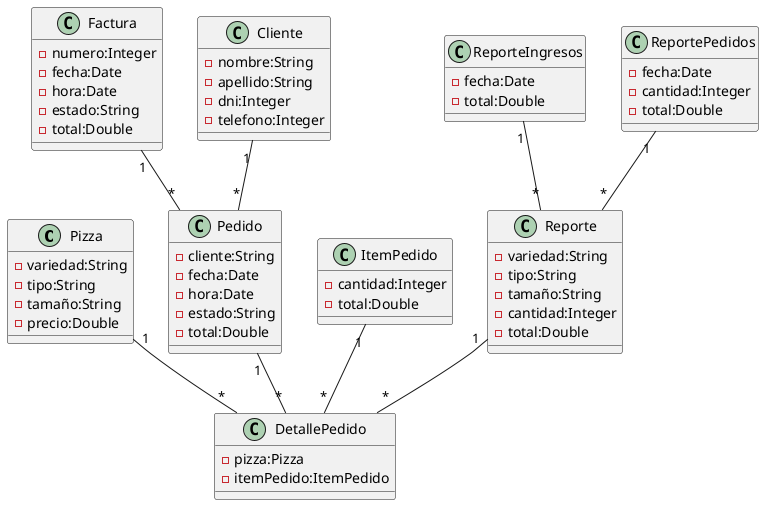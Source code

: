 
@startuml

class Pizza {
	-variedad:String
	-tipo:String
	-tamaño:String
	-precio:Double
}

class Pedido {
	-cliente:String
	-fecha:Date
	-hora:Date
	-estado:String
	-total:Double
}

class Factura {
	-numero:Integer
	-fecha:Date
	-hora:Date
	-estado:String
	-total:Double
}

class ItemPedido {
	-cantidad:Integer
	-total:Double
}
class DetallePedido{
	-pizza:Pizza
	-itemPedido:ItemPedido
}
class Cliente{
	-nombre:String
	-apellido:String
	-dni:Integer
	-telefono:Integer
}
class Reporte{
	-variedad:String
	-tipo:String
	-tamaño:String
	-cantidad:Integer
	-total:Double
}

class ReporteIngresos{
	-fecha:Date
	-total:Double
}

class ReportePedidos{
	-fecha:Date
	-cantidad:Integer
	-total:Double
}


Pizza "1" -- "*" DetallePedido
Pedido "1" -- "*" DetallePedido
Factura "1" -- "*" Pedido
Cliente "1" -- "*" Pedido
ItemPedido "1" -- "*" DetallePedido
Reporte "1" -- "*" DetallePedido
ReporteIngresos "1" -- "*" Reporte
ReportePedidos "1" -- "*" Reporte

@enduml

/' 
actualizacion de estado 

'/